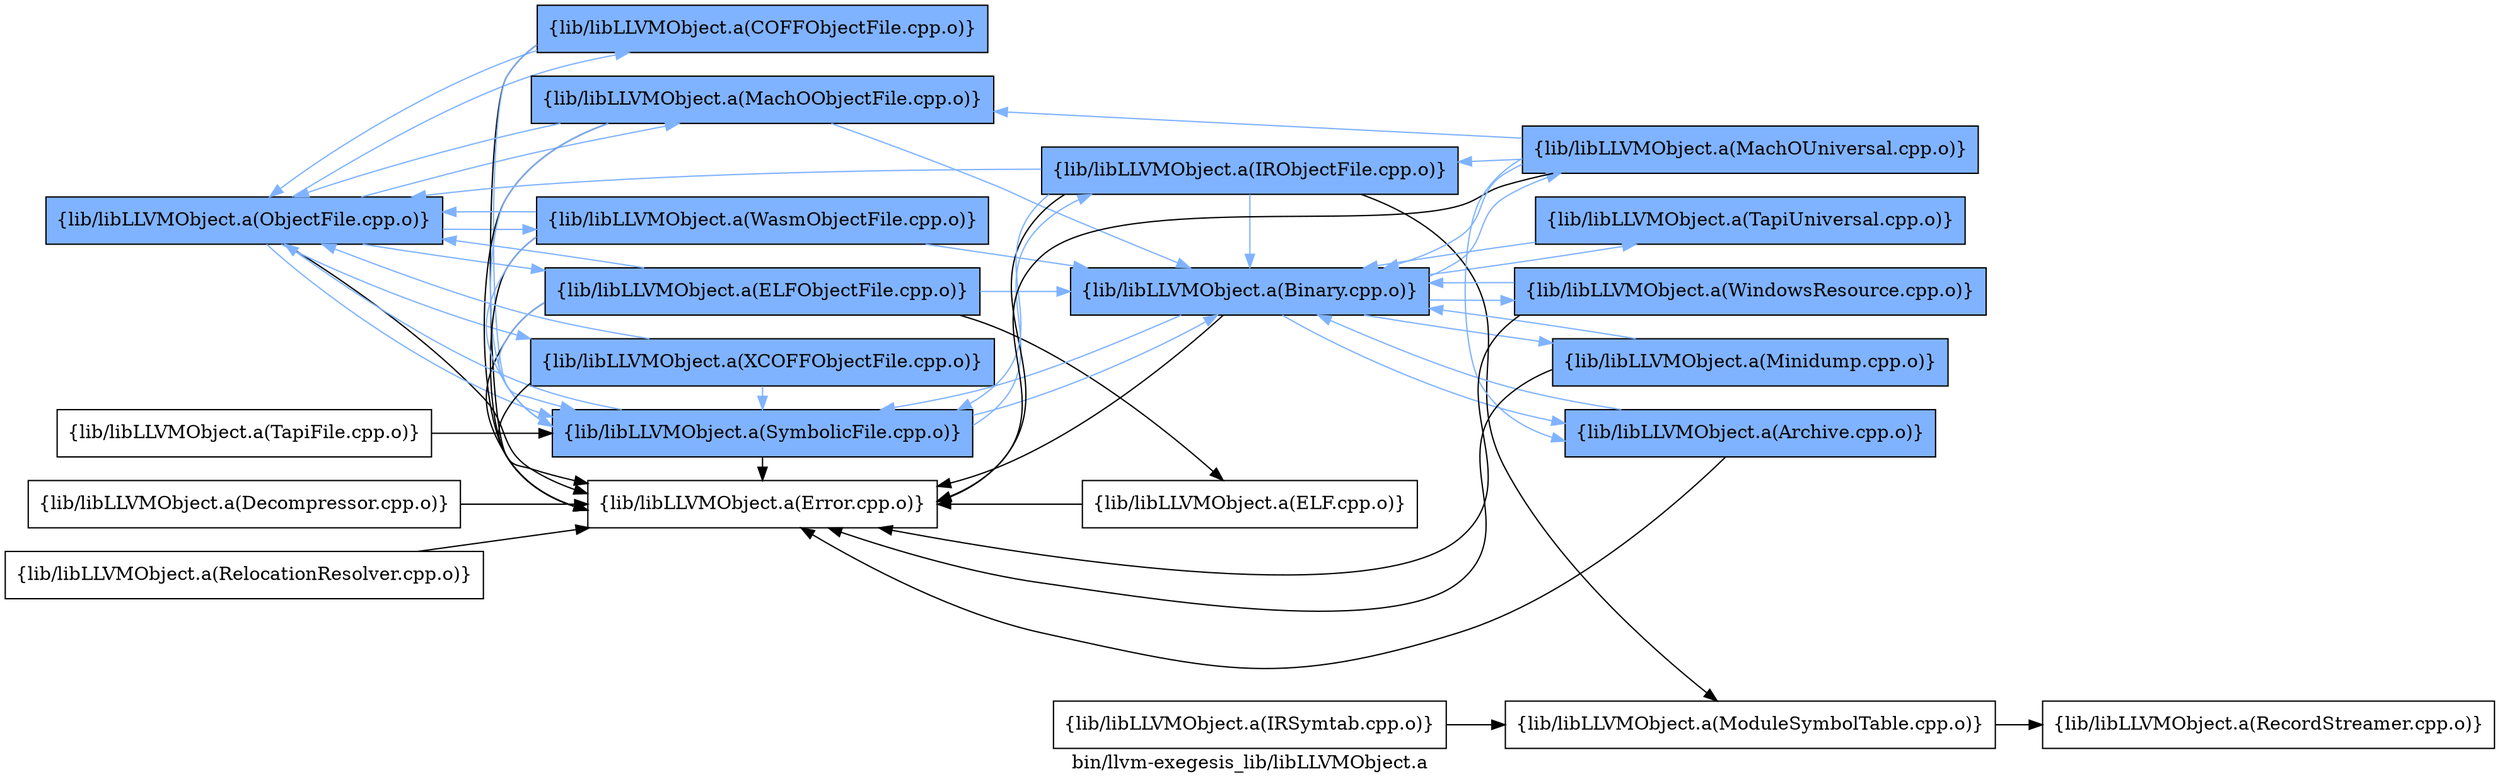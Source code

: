 digraph "bin/llvm-exegesis_lib/libLLVMObject.a" {
	label="bin/llvm-exegesis_lib/libLLVMObject.a";
	rankdir=LR;
	{ rank=same; Node0x55ae10fae548;  }
	{ rank=same; Node0x55ae10fa1938; Node0x55ae10fa3508; Node0x55ae10f8cb78; Node0x55ae10f886b8; Node0x55ae10faf8f8; Node0x55ae10f9d0b8; Node0x55ae10f9d478;  }
	{ rank=same; Node0x55ae10fa1758; Node0x55ae10fa2888; Node0x55ae10f88d48;  }
	{ rank=same; Node0x55ae10fa0cb8; Node0x55ae10f87e98; Node0x55ae10f8a5f8; Node0x55ae10fafcb8; Node0x55ae10f9cca8; Node0x55ae10f89ec8;  }

	Node0x55ae10fae548 [shape=record,shape=box,group=1,style=filled,fillcolor="0.600000 0.5 1",label="{lib/libLLVMObject.a(ObjectFile.cpp.o)}"];
	Node0x55ae10fae548 -> Node0x55ae10fa1938[color="0.600000 0.5 1"];
	Node0x55ae10fae548 -> Node0x55ae10fa3508[color="0.600000 0.5 1"];
	Node0x55ae10fae548 -> Node0x55ae10f8cb78;
	Node0x55ae10fae548 -> Node0x55ae10f886b8[color="0.600000 0.5 1"];
	Node0x55ae10fae548 -> Node0x55ae10faf8f8[color="0.600000 0.5 1"];
	Node0x55ae10fae548 -> Node0x55ae10f9d0b8[color="0.600000 0.5 1"];
	Node0x55ae10fae548 -> Node0x55ae10f9d478[color="0.600000 0.5 1"];
	Node0x55ae10fa1758 [shape=record,shape=box,group=1,style=filled,fillcolor="0.600000 0.5 1",label="{lib/libLLVMObject.a(Binary.cpp.o)}"];
	Node0x55ae10fa1758 -> Node0x55ae10fa0cb8[color="0.600000 0.5 1"];
	Node0x55ae10fa1758 -> Node0x55ae10f8cb78;
	Node0x55ae10fa1758 -> Node0x55ae10f87e98[color="0.600000 0.5 1"];
	Node0x55ae10fa1758 -> Node0x55ae10f8a5f8[color="0.600000 0.5 1"];
	Node0x55ae10fa1758 -> Node0x55ae10faf8f8[color="0.600000 0.5 1"];
	Node0x55ae10fa1758 -> Node0x55ae10fafcb8[color="0.600000 0.5 1"];
	Node0x55ae10fa1758 -> Node0x55ae10f9cca8[color="0.600000 0.5 1"];
	Node0x55ae10f8cb78 [shape=record,shape=box,group=0,label="{lib/libLLVMObject.a(Error.cpp.o)}"];
	Node0x55ae10f886b8 [shape=record,shape=box,group=1,style=filled,fillcolor="0.600000 0.5 1",label="{lib/libLLVMObject.a(MachOObjectFile.cpp.o)}"];
	Node0x55ae10f886b8 -> Node0x55ae10fa1758[color="0.600000 0.5 1"];
	Node0x55ae10f886b8 -> Node0x55ae10f8cb78;
	Node0x55ae10f886b8 -> Node0x55ae10fae548[color="0.600000 0.5 1"];
	Node0x55ae10f886b8 -> Node0x55ae10faf8f8[color="0.600000 0.5 1"];
	Node0x55ae10fa0cb8 [shape=record,shape=box,group=1,style=filled,fillcolor="0.600000 0.5 1",label="{lib/libLLVMObject.a(Archive.cpp.o)}"];
	Node0x55ae10fa0cb8 -> Node0x55ae10fa1758[color="0.600000 0.5 1"];
	Node0x55ae10fa0cb8 -> Node0x55ae10f8cb78;
	Node0x55ae10fa1938 [shape=record,shape=box,group=1,style=filled,fillcolor="0.600000 0.5 1",label="{lib/libLLVMObject.a(COFFObjectFile.cpp.o)}"];
	Node0x55ae10fa1938 -> Node0x55ae10f8cb78;
	Node0x55ae10fa1938 -> Node0x55ae10fae548[color="0.600000 0.5 1"];
	Node0x55ae10fa1938 -> Node0x55ae10faf8f8[color="0.600000 0.5 1"];
	Node0x55ae10fa2888 [shape=record,shape=box,group=0,label="{lib/libLLVMObject.a(ELF.cpp.o)}"];
	Node0x55ae10fa2888 -> Node0x55ae10f8cb78;
	Node0x55ae10fa3508 [shape=record,shape=box,group=1,style=filled,fillcolor="0.600000 0.5 1",label="{lib/libLLVMObject.a(ELFObjectFile.cpp.o)}"];
	Node0x55ae10fa3508 -> Node0x55ae10fa1758[color="0.600000 0.5 1"];
	Node0x55ae10fa3508 -> Node0x55ae10fa2888;
	Node0x55ae10fa3508 -> Node0x55ae10f8cb78;
	Node0x55ae10fa3508 -> Node0x55ae10fae548[color="0.600000 0.5 1"];
	Node0x55ae10fa3508 -> Node0x55ae10faf8f8[color="0.600000 0.5 1"];
	Node0x55ae10faf8f8 [shape=record,shape=box,group=1,style=filled,fillcolor="0.600000 0.5 1",label="{lib/libLLVMObject.a(SymbolicFile.cpp.o)}"];
	Node0x55ae10faf8f8 -> Node0x55ae10fa1758[color="0.600000 0.5 1"];
	Node0x55ae10faf8f8 -> Node0x55ae10f8cb78;
	Node0x55ae10faf8f8 -> Node0x55ae10f88d48[color="0.600000 0.5 1"];
	Node0x55ae10faf8f8 -> Node0x55ae10fae548[color="0.600000 0.5 1"];
	Node0x55ae10f87e98 [shape=record,shape=box,group=1,style=filled,fillcolor="0.600000 0.5 1",label="{lib/libLLVMObject.a(MachOUniversal.cpp.o)}"];
	Node0x55ae10f87e98 -> Node0x55ae10fa0cb8[color="0.600000 0.5 1"];
	Node0x55ae10f87e98 -> Node0x55ae10fa1758[color="0.600000 0.5 1"];
	Node0x55ae10f87e98 -> Node0x55ae10f8cb78;
	Node0x55ae10f87e98 -> Node0x55ae10f886b8[color="0.600000 0.5 1"];
	Node0x55ae10f87e98 -> Node0x55ae10f88d48[color="0.600000 0.5 1"];
	Node0x55ae10f8a5f8 [shape=record,shape=box,group=1,style=filled,fillcolor="0.600000 0.5 1",label="{lib/libLLVMObject.a(Minidump.cpp.o)}"];
	Node0x55ae10f8a5f8 -> Node0x55ae10fa1758[color="0.600000 0.5 1"];
	Node0x55ae10f8a5f8 -> Node0x55ae10f8cb78;
	Node0x55ae10fafcb8 [shape=record,shape=box,group=1,style=filled,fillcolor="0.600000 0.5 1",label="{lib/libLLVMObject.a(TapiUniversal.cpp.o)}"];
	Node0x55ae10fafcb8 -> Node0x55ae10fa1758[color="0.600000 0.5 1"];
	Node0x55ae10f9cca8 [shape=record,shape=box,group=1,style=filled,fillcolor="0.600000 0.5 1",label="{lib/libLLVMObject.a(WindowsResource.cpp.o)}"];
	Node0x55ae10f9cca8 -> Node0x55ae10fa1758[color="0.600000 0.5 1"];
	Node0x55ae10f9cca8 -> Node0x55ae10f8cb78;
	Node0x55ae10fa2518 [shape=record,shape=box,group=0,label="{lib/libLLVMObject.a(Decompressor.cpp.o)}"];
	Node0x55ae10fa2518 -> Node0x55ae10f8cb78;
	Node0x55ae10f88d48 [shape=record,shape=box,group=1,style=filled,fillcolor="0.600000 0.5 1",label="{lib/libLLVMObject.a(IRObjectFile.cpp.o)}"];
	Node0x55ae10f88d48 -> Node0x55ae10fa1758[color="0.600000 0.5 1"];
	Node0x55ae10f88d48 -> Node0x55ae10f8cb78;
	Node0x55ae10f88d48 -> Node0x55ae10f89ec8;
	Node0x55ae10f88d48 -> Node0x55ae10fae548[color="0.600000 0.5 1"];
	Node0x55ae10f88d48 -> Node0x55ae10faf8f8[color="0.600000 0.5 1"];
	Node0x55ae10f89ec8 [shape=record,shape=box,group=0,label="{lib/libLLVMObject.a(ModuleSymbolTable.cpp.o)}"];
	Node0x55ae10f89ec8 -> Node0x55ae10fad918;
	Node0x55ae10f899c8 [shape=record,shape=box,group=0,label="{lib/libLLVMObject.a(IRSymtab.cpp.o)}"];
	Node0x55ae10f899c8 -> Node0x55ae10f89ec8;
	Node0x55ae10fad918 [shape=record,shape=box,group=0,label="{lib/libLLVMObject.a(RecordStreamer.cpp.o)}"];
	Node0x55ae10f9d0b8 [shape=record,shape=box,group=1,style=filled,fillcolor="0.600000 0.5 1",label="{lib/libLLVMObject.a(WasmObjectFile.cpp.o)}"];
	Node0x55ae10f9d0b8 -> Node0x55ae10fa1758[color="0.600000 0.5 1"];
	Node0x55ae10f9d0b8 -> Node0x55ae10f8cb78;
	Node0x55ae10f9d0b8 -> Node0x55ae10fae548[color="0.600000 0.5 1"];
	Node0x55ae10f9d0b8 -> Node0x55ae10faf8f8[color="0.600000 0.5 1"];
	Node0x55ae10f9d478 [shape=record,shape=box,group=1,style=filled,fillcolor="0.600000 0.5 1",label="{lib/libLLVMObject.a(XCOFFObjectFile.cpp.o)}"];
	Node0x55ae10f9d478 -> Node0x55ae10f8cb78;
	Node0x55ae10f9d478 -> Node0x55ae10fae548[color="0.600000 0.5 1"];
	Node0x55ae10f9d478 -> Node0x55ae10faf8f8[color="0.600000 0.5 1"];
	Node0x55ae10fadf58 [shape=record,shape=box,group=0,label="{lib/libLLVMObject.a(RelocationResolver.cpp.o)}"];
	Node0x55ae10fadf58 -> Node0x55ae10f8cb78;
	Node0x55ae10f9c848 [shape=record,shape=box,group=0,label="{lib/libLLVMObject.a(TapiFile.cpp.o)}"];
	Node0x55ae10f9c848 -> Node0x55ae10faf8f8;
}
